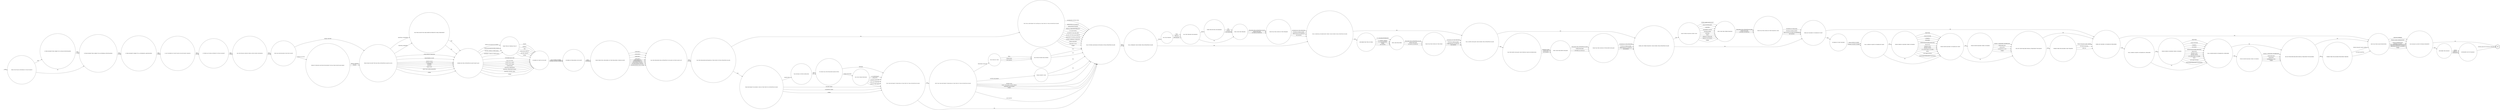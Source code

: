 digraph ATTEMPTED_ESCAPE_FROM_ESCORT {  rankdir=LR;
  node [shape = circle];
  START_NODE [label="", shape=none];
  START_NODE -> 44423 [label = "start"];
  END_NODE [label="END", shape="doublecircle"];
  44139 [label = "FROM WHAT ESCORT TYPE DID THE ATTEMPTED ESCAPE OCCUR"];
  44139 -> 44168 [label = "HOSPITAL OUTPATIENT"];
  44139 -> 44168 [label = "HOSPITAL INPATIENT"];
  44139 -> 44496 [label = "INTER PRISON TRANSFER"];
  44139 -> 44496 [label = "MAGISTRATES COURT"];
  44139 -> 44496 [label = "CROWN COURT"];
  44139 -> 44496 [label = "COUNTY COURT"];
  44139 -> 44496 [label = "FUNERAL"];
  44139 -> 44496 [label = "WEDDING"];
  44139 -> 44496 [label = "HOME VISIT"];
  44139 -> 44496 [label = "HOSP VISIT (DYING RELATIVE)"];
  44139 -> 44496 [label = "OTHER"];
  44148 [label = "WHAT WAS THE SOURCE OF THE KNIFE OR BLADE"];
  44148 -> 44157 [label = "SECRETED ON THE PRISONER"];
  44148 -> 44157 [label = "FOUND IN VEHICLE/AREA"];
  44148 -> 44157 [label = "BROUGHT BY ACCOMPLICE"];
  44148 -> 44157 [label = "NOT KNOWN"];
  44157 [label = "WERE ANY OTHER WEAPONS USED DURING THE ATTEMPTED ESCAPE"];
  44157 -> 44638 [label = "YES"];
  44157 -> 44647 [label = "NO"];
  44168 [label = "WAS THE ESCORT FOR CHILD BIRTH OR PRE/POST NATAL TREATMENT"];
  44168 -> 44496 [label = "YES"];
  44168 -> 44496 [label = "NO"];
  44180 [label = "DESCRIBE THE DAMAGE"];
  44180 -> 44881 [label = "MINOR"];
  44180 -> 44881 [label = "SERIOUS"];
  44180 -> 44881 [label = "EXTENSIVE"];
  44203 [label = "IS THE INCIDENT SUBJECT TO A GOVERNOR'S ADJUDICATION"];
  44203 -> 44479 [label = "YES"];
  44203 -> 44479 [label = "NO"];
  44226 [label = "HOW WAS THE RESTRAINT OVERCOME AT THE POINT OF THE ATTEMPTED ESCAPE"];
  44226 -> 44967 [label = "PRISONER USED KEY"];
  44226 -> 44819 [label = "SLIPPED RESTRAINT"];
  44226 -> 44599 [label = "PICKED LOCK"];
  44226 -> 44599 [label = "STAFF UNLOCKED UNDER THREAT"];
  44226 -> 44599 [label = "IMPROPER APPLICATION"];
  44226 -> 44599 [label = "OTHER"];
  44226 -> 44599 [label = "NOT KNOWN"];
  44240 [label = "HOW WAS THE ESCAPE PREVENTED"];
  44240 -> 44559 [label = "PHYSICAL BARRIER"];
  44240 -> 44559 [label = "PRISON STAFF INTERVENTION"];
  44240 -> 44559 [label = "POLICE INTERVENTION"];
  44240 -> 44559 [label = "MEMBER OF PUBLIC"];
  44240 -> 44559 [label = "PRISONER ABANDONED ATTEMPT"];
  44240 -> 44559 [label = "PRISONER INJURED IN ATTEMPT"];
  44240 -> 44559 [label = "OTHER"];
  44269 [label = "WHICH SERIOUS INJURIES WERE SUSTAINED"];
  44269 -> 44421 [label = "FRACTURE"];
  44269 -> 44421 [label = "SCALD OR BURN"];
  44269 -> 44421 [label = "STABBING"];
  44269 -> 44421 [label = "CRUSHING"];
  44269 -> 44421 [label = "EXTENSIVE/MULTIPLE BRUISING"];
  44269 -> 44421 [label = "BLACK EYE"];
  44269 -> 44421 [label = "BROKEN NOSE"];
  44269 -> 44421 [label = "BROKEN TEETH"];
  44269 -> 44421 [label = "CUTS REQUIRING SUTURES"];
  44269 -> 44421 [label = "BITES"];
  44269 -> 44421 [label = "GUN SHOT WOUND"];
  44269 -> 44421 [label = "TEMPORARY/PERMANENT BLINDNESS"];
  44280 [label = "HAS THE KEY BEEN RECOVERED"];
  44280 -> 44599 [label = "YES"];
  44280 -> 44599 [label = "NO"];
  44288 [label = "WAS THE FIREARM"];
  44288 -> 44701 [label = "REAL"];
  44288 -> 44701 [label = "REPLICA"];
  44288 -> 44701 [label = "NOT KNOWN"];
  44294 [label = "WHAT WAS THE SOURCE OF THE SPRAY"];
  44294 -> 44566 [label = "SECRETED ON THE PRISONER"];
  44294 -> 44566 [label = "FOUND IN VEHICLE/AREA"];
  44294 -> 44566 [label = "BROUGHT BY ACCOMPLICE"];
  44294 -> 44566 [label = "NOT KNOWN"];
  44302 [label = "WAS DOUBLE CUFFING EMPLOYED"];
  44302 -> 45034 [label = "YES"];
  44302 -> 45034 [label = "NO"];
  44306 [label = "WERE ANY INJURIES SUSTAINED BY PRISONERS"];
  44306 -> 45099 [label = "YES"];
  44306 -> 44240 [label = "NO"];
  44307 [label = "WHAT TYPE OF VEHICLE WAS IT"];
  44307 -> 44886 [label = "COACH"];
  44307 -> 44886 [label = "MINIBUS"];
  44307 -> 44886 [label = "TAXI"];
  44307 -> 44886 [label = "CELLULAR VEHICLE"];
  44307 -> 44886 [label = "SECURE TRANSIT"];
  44307 -> 44886 [label = "OTHER"];
  44308 [label = "WHAT WAS THE SOURCE OF THE FIREARM"];
  44308 -> 44836 [label = "SECRETED ON THE PRISONER"];
  44308 -> 44836 [label = "FOUND IN VEHICLE/AREA"];
  44308 -> 44836 [label = "BROUGHT BY ACCOMPLICE"];
  44308 -> 44836 [label = "NOT KNOWN"];
  44312 [label = "WAS A FIREARM USED DURING THE ATTEMPTED ESCAPE"];
  44312 -> 44288 [label = "YES"];
  44312 -> 44836 [label = "NO"];
  44421 [label = "WERE MINOR INJURIES SUSTAINED BY STAFF"];
  44421 -> 44626 [label = "YES"];
  44421 -> 45041 [label = "NO"];
  44423 [label = "WERE THE POLICE INFORMED OF THE INCIDENT"];
  44423 -> 44900 [label = "YES"];
  44423 -> 44924 [label = "NO"];
  44429 [label = "WAS THE PRISONER WHO ATTEMPTED TO ESCAPE ON THE ESCAPE LIST"];
  44429 -> 45011 [label = "YES"];
  44429 -> 45011 [label = "NO"];
  44437 [label = "WAS THE RESTRAINT OVERCOME AT THE POINT OF THE ATTEMPTED ESCAPE"];
  44437 -> 44226 [label = "YES"];
  44437 -> 44599 [label = "NO"];
  44457 [label = "WERE THE ROUNDS DISCHARGED"];
  44457 -> 45138 [label = "LIVE"];
  44457 -> 45138 [label = "BLANK"];
  44457 -> 45138 [label = "NOT KNOWN"];
  44479 [label = "IS ANY MEMBER OF STAFF FACING DISCIPLINARY CHARGES"];
  44479 -> 44960 [label = "YES"];
  44479 -> 44960 [label = "NO"];
  44481 [label = "DID ANY PRISONER REQUIRE MEDICAL TREATMENT FOR INJURIES"];
  44481 -> 44535 [label = "YES"];
  44481 -> 44240 [label = "NO"];
  44491 [label = "HAS THE PRISON SERVICE PRESS OFFICE BEEN INFORMED"];
  44491 -> 45094 [label = "YES"];
  44491 -> 45094 [label = "NO"];
  44496 [label = "WHERE DID THE ATTEMPTED ESCAPE TAKE PLACE"];
  44496 -> 44307 [label = "VEHICLE EN ROUTE TO VENUE"];
  44496 -> 44307 [label = "VEHICLE EN ROUTE FROM VENUE"];
  44496 -> 44307 [label = "LEAVING VEHICLE (DEBUSSING)"];
  44496 -> 44307 [label = "ENTERING VEHICLE (EMBUSSING)"];
  44496 -> 44886 [label = "UNSCHEDULED STOP"];
  44496 -> 44886 [label = "CELL AT COURT"];
  44496 -> 44886 [label = "COURT CELLS AREA"];
  44496 -> 44886 [label = "COURT VISITS AREA"];
  44496 -> 44886 [label = "COURT DOCK"];
  44496 -> 44886 [label = "HOSPITAL WARD/ROOM"];
  44496 -> 44886 [label = "HOSPITAL TREATMENT ROOM"];
  44496 -> 44886 [label = "HOSPITAL WAITING AREA"];
  44496 -> 44886 [label = "OTHER"];
  44529 [label = "WHY WAS A RESTRAINT NOT APPLIED AT THE POINT OF THE ATTEMPTED ESCAPE"];
  44529 -> 44599 [label = "GOVERNORS INSTRUCTION"];
  44529 -> 44599 [label = "PREVENTED BY DISABILITY"];
  44529 -> 44599 [label = "PREVENTED BY INJURY"];
  44529 -> 44599 [label = "MEDICAL TREATMENT/REQUEST"];
  44529 -> 44599 [label = "IN COURT ROOM"];
  44529 -> 44599 [label = "LOCATED IN SECURE AREA"];
  44529 -> 44599 [label = "IN CELL OF CELLULAR VEHICLE"];
  44529 -> 44599 [label = "TRANSFER TO MENTAL HOSPITAL"];
  44529 -> 44599 [label = "DURING MARRIAGE CEREMONY"];
  44529 -> 44599 [label = "NONE AVAILABLE"];
  44529 -> 44599 [label = "FAILURE TO USE"];
  44529 -> 44599 [label = "OTHER"];
  44535 [label = "WHERE WERE THE INJURED PRISONERS TREATED"];
  44535 -> 44240 [label = "PRISON HEALTH CARE CENTRE"];
  44535 -> 44240 [label = "OUTSIDE HOSPITAL"];
  44542 [label = "WHAT RESTRAINT WAS BEING USED AT THE POINT OF ATTEMPTED ESCAPE"];
  44542 -> 44302 [label = "HANDCUFFS"];
  44542 -> 44437 [label = "ESCORT CHAIN"];
  44542 -> 44437 [label = "CLOSETING CHAIN"];
  44542 -> 44437 [label = "OTHER"];
  44559 [label = "WAS DAMAGE CAUSED TO PRISON PROPERTY"];
  44559 -> 44180 [label = "YES"];
  44559 -> END_NODE [label = "NO"];
  44566 [label = "WAS A KNIFE OR BLADE USED DURING THE ATTEMPTED ESCAPE"];
  44566 -> 44888 [label = "YES"];
  44566 -> 44157 [label = "NO"];
  44599 [label = "WAS OUTSIDE ASSISTANCE INVOLVED IN THE ATTEMPTED ESCAPE"];
  44599 -> 44312 [label = "YES"];
  44599 -> 44312 [label = "NO"];
  44604 [label = "WHO USED THE SPRAY"];
  44604 -> 44294 [label = "PRISONER WHO ATTEMPTED ESCAPE"];
  44604 -> 44294 [label = "OTHER PRISONER"];
  44604 -> 44294 [label = "OUTSIDE ACCOMPLICE"];
  44626 [label = "WHICH MINOR INJURIES WERE SUSTAINED"];
  44626 -> 45041 [label = "GRAZES, SCRATCHES OR ABRASIONS"];
  44626 -> 45041 [label = "MINOR BRUISES"];
  44626 -> 45041 [label = "SWELLINGS"];
  44626 -> 45041 [label = "SUPERFICIAL CUTS"];
  44626 -> 45041 [label = "OTHER"];
  44627 [label = "WHAT WAS THE SOURCE OF THE WEAPONS USED"];
  44627 -> 44647 [label = "SECRETED ON PRISONER"];
  44627 -> 44647 [label = "FOUND IN VEHICLE/AREA"];
  44627 -> 44647 [label = "BROUGHT BY OUTSIDE ACCOMPLICE"];
  44627 -> 44647 [label = "NOT KNOWN"];
  44638 [label = "WHAT OTHER WEAPONS WERE USED"];
  44638 -> 44739 [label = "OTHER SHARP INSTRUMENT"];
  44638 -> 44739 [label = "BLUNT INSTRUMENT"];
  44638 -> 44739 [label = "LIGATURE"];
  44638 -> 44739 [label = "DANGEROUS LIQUID"];
  44638 -> 44739 [label = "EXCRETA/URINE"];
  44638 -> 44739 [label = "SPITTING"];
  44638 -> 44739 [label = "FOOD"];
  44638 -> 44739 [label = "THROWN FURNITURE"];
  44638 -> 44739 [label = "THROWN EQUIPMENT"];
  44638 -> 44739 [label = "OTHER"];
  44647 [label = "WERE ANY INJURIES SUSTAINED BY STAFF"];
  44647 -> 45115 [label = "YES"];
  44647 -> 44306 [label = "NO"];
  44701 [label = "WAS THE FIREARM DISCHARGED"];
  44701 -> 44457 [label = "YES"];
  44701 -> 45138 [label = "NO"];
  44708 [label = "WHICH MINOR INJURIES WERE SUSTAINED"];
  44708 -> 44481 [label = "GRAZES, SCRATCHES OR ABRASIONS"];
  44708 -> 44481 [label = "MINOR BRUISES"];
  44708 -> 44481 [label = "SWELLINGS"];
  44708 -> 44481 [label = "SUPERFICIAL CUTS"];
  44708 -> 44481 [label = "OTHER"];
  44739 [label = "WHO USED THE OTHER WEAPONS"];
  44739 -> 44627 [label = "PRISONER WHO ATTEMPTED ESCAPE"];
  44739 -> 44627 [label = "OTHER PRISONER"];
  44739 -> 44627 [label = "OUTSIDE ACCOMPLICE"];
  44771 [label = "NUMBER OF PRISONERS ON ESCORT"];
  44771 -> 45061 [label = "MALE"];
  44771 -> 45061 [label = "FEMALE"];
  44782 [label = "WAS A SERIOUS INJURY SUSTAINED BY STAFF"];
  44782 -> 44269 [label = "YES"];
  44782 -> 44421 [label = "NO"];
  44794 [label = "PRIOR TO PRIVATE SECTOR INVOLVEMENT WOULD THE ESCORT HAVE BEEN"];
  44794 -> 44139 [label = "PRISON SERVICE"];
  44794 -> 44139 [label = "POLICE"];
  44819 [label = "WERE INSERTS USED"];
  44819 -> 44599 [label = "YES"];
  44819 -> 44599 [label = "NO"];
  44836 [label = "WAS A CHEMICAL INCAPACITANT SPRAY USED DURING THE ATTEMPTED ESCAPE"];
  44836 -> 44915 [label = "YES"];
  44836 -> 44566 [label = "NO"];
  44881 [label = "ESTIMATED COST OF DAMAGE"];
  44881 -> END_NODE [label = "ENTER AMOUNT IN POUND STERLING"];
  44886 [label = "NUMBER OF STAFF ON ESCORT"];
  44886 -> 44771 [label = "MALE (ENTER NUMBER)"];
  44886 -> 44771 [label = "FEMALE (ENTER NUMBER)"];
  44888 [label = "WAS THE KNIFE OR BLADE USED PURPOSE MADE OR IMPROVISED"];
  44888 -> 44955 [label = "PURPOSE MADE"];
  44888 -> 44955 [label = "IMPROVISED"];
  44888 -> 44955 [label = "NOT KNOWN"];
  44900 [label = "IS THE INCIDENT THE SUBJECT OF A POLICE INVESTIGATION"];
  44900 -> 44924 [label = "YES"];
  44900 -> 44924 [label = "NO"];
  44905 [label = "WHICH SERIOUS INJURIES WERE SUSTAINED"];
  44905 -> 45044 [label = "FRACTURE"];
  44905 -> 45044 [label = "SCALD OR BURN"];
  44905 -> 45044 [label = "STABBING"];
  44905 -> 45044 [label = "CRUSHING"];
  44905 -> 45044 [label = "EXTENSIVE/MULTIPLE BRUISING"];
  44905 -> 45044 [label = "BLACK EYE"];
  44905 -> 45044 [label = "BROKEN NOSE"];
  44905 -> 45044 [label = "BROKEN TEETH"];
  44905 -> 45044 [label = "CUTS REQUIRING SUTURES"];
  44905 -> 45044 [label = "BITES"];
  44905 -> 45044 [label = "GUN SHOT WOUND"];
  44905 -> 45044 [label = "TEMPORARY/PERMANENT BLINDNESS"];
  44915 [label = "DESCRIBE THE TYPE OF SPRAY"];
  44915 -> 44604 [label = "C.N (CHLORACETOPHEONE)"];
  44915 -> 44604 [label = "C.S (ORTHO..NITRILE)"];
  44915 -> 44604 [label = "O.C (MACE/PEPPER)"];
  44915 -> 44604 [label = "OTHER"];
  44915 -> 44604 [label = "NOT KNOWN"];
  44924 [label = "IS THE INCIDENT THE SUBJECT OF AN INTERNAL INVESTIGATION"];
  44924 -> 44203 [label = "YES"];
  44924 -> 44203 [label = "NO"];
  44955 [label = "WHO USED THE KNIFE OR BLADE"];
  44955 -> 44148 [label = "PRISONER WHO ATTEMPTED ESCAPE"];
  44955 -> 44148 [label = "OTHER PRISONER"];
  44955 -> 44148 [label = "OUTSIDE ACCOMPLICE"];
  44960 [label = "IS THERE ANY MEDIA INTEREST IN THIS INCIDENT"];
  44960 -> 44491 [label = "YES"];
  44960 -> 44491 [label = "NO"];
  44967 [label = "WAS THE KEY USED"];
  44967 -> 44280 [label = "REAL"];
  44967 -> 44280 [label = "IMPROVISED"];
  44967 -> 44280 [label = "NOT KNOWN"];
  45011 [label = "WAS THE PRISONER RESTRAINED AT THE POINT OF THE ATTEMPTED ESCAPE"];
  45011 -> 44542 [label = "YES"];
  45011 -> 44529 [label = "NO"];
  45034 [label = "TO WHOM WAS THE PRISONER HANDCUFFED"];
  45034 -> 44437 [label = "OFFICER"];
  45034 -> 45141 [label = "OTHER PRISONER"];
  45041 [label = "DID ANY STAFF REQUIRE MEDICAL TREATMENT FOR INJURY"];
  45041 -> 45060 [label = "YES"];
  45041 -> 44306 [label = "NO"];
  45044 [label = "WAS A MINOR INJURY SUSTAINED BY A PRISONER"];
  45044 -> 44708 [label = "YES"];
  45044 -> 44481 [label = "NO"];
  45060 [label = "WHERE WERE THE INJURED STAFF TREATED"];
  45060 -> 44306 [label = "PRISON HEALTH CARE CENTRE"];
  45060 -> 44306 [label = "OUTSIDE HOSPITAL"];
  45060 -> 44306 [label = "OWN GP"];
  45061 [label = "WHAT WERE THE CATEGORIES OF THE PRISONERS UNDER ESCORT"];
  45061 -> 44429 [label = "CATEGORY A"];
  45061 -> 44429 [label = "CATEGORY B"];
  45061 -> 44429 [label = "CATEGORY C"];
  45061 -> 44429 [label = "CATEGORY D"];
  45061 -> 44429 [label = "CATEGORISED YO"];
  45061 -> 44429 [label = "UNCATEGORISED YO"];
  45061 -> 44429 [label = "CATEGORISED FEMALE"];
  45061 -> 44429 [label = "UNCATEGORISED FEMALE"];
  45061 -> 44429 [label = "UNCATEGORISED ADULT MALE"];
  45094 [label = "WHO WAS RESPONSIBLE FOR THE ESCORT"];
  45094 -> 44139 [label = "PUBLIC SECTOR"];
  45094 -> 44794 [label = "PRIVATE SECTOR"];
  45099 [label = "WAS A SERIOUS INJURY SUSTAINED BY A PRISONER"];
  45099 -> 44905 [label = "YES"];
  45099 -> 45044 [label = "NO"];
  45115 [label = "NUMBER OF STAFF INJURED"];
  45115 -> 44782 [label = "MALE (ENTER NUMBER)"];
  45115 -> 44782 [label = "FEMALE (ENTER NUMBER)"];
  45138 [label = "WHO USED THE FIREARM"];
  45138 -> 44308 [label = "PRISONER WHO ATTEMPTED ESCAPE"];
  45138 -> 44308 [label = "OTHER PRISONER"];
  45138 -> 44308 [label = "OUTSIDE ACCOMPLICE"];
  45141 [label = "WAS THE OTHER PRISONER"];
  45141 -> 44437 [label = "A CO-DEFENDANT"];
  45141 -> 44437 [label = "A RELATIVE"];
  45141 -> 44437 [label = "A KNOWN ASSOCIATE"];
  45141 -> 44437 [label = "AN E LIST PRISONER"];
  45141 -> 44437 [label = "NONE OF THE ABOVE"];
}
